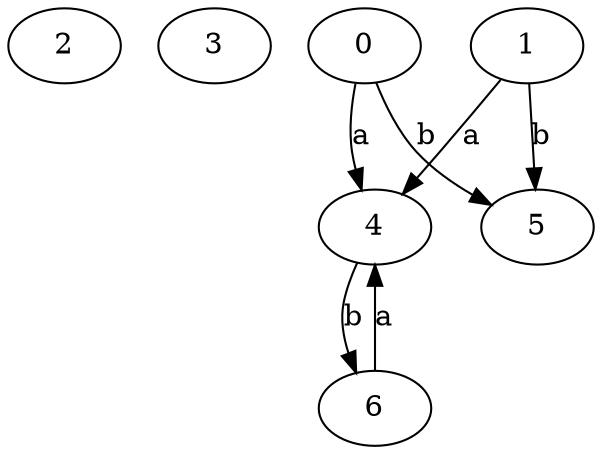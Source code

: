 strict digraph  {
2;
3;
4;
0;
5;
1;
6;
4 -> 6  [label=b];
0 -> 4  [label=a];
0 -> 5  [label=b];
1 -> 4  [label=a];
1 -> 5  [label=b];
6 -> 4  [label=a];
}
